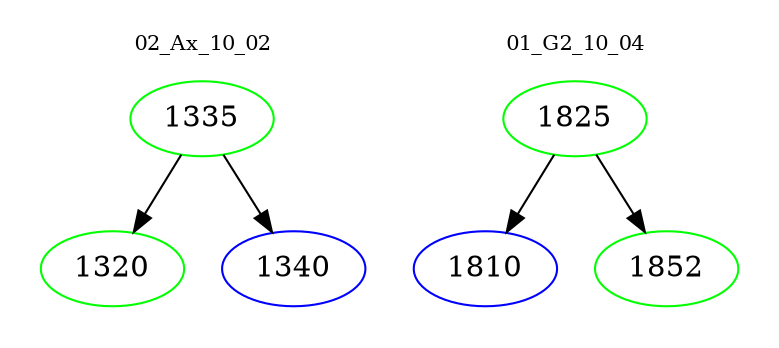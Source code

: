 digraph{
subgraph cluster_0 {
color = white
label = "02_Ax_10_02";
fontsize=10;
T0_1335 [label="1335", color="green"]
T0_1335 -> T0_1320 [color="black"]
T0_1320 [label="1320", color="green"]
T0_1335 -> T0_1340 [color="black"]
T0_1340 [label="1340", color="blue"]
}
subgraph cluster_1 {
color = white
label = "01_G2_10_04";
fontsize=10;
T1_1825 [label="1825", color="green"]
T1_1825 -> T1_1810 [color="black"]
T1_1810 [label="1810", color="blue"]
T1_1825 -> T1_1852 [color="black"]
T1_1852 [label="1852", color="green"]
}
}
